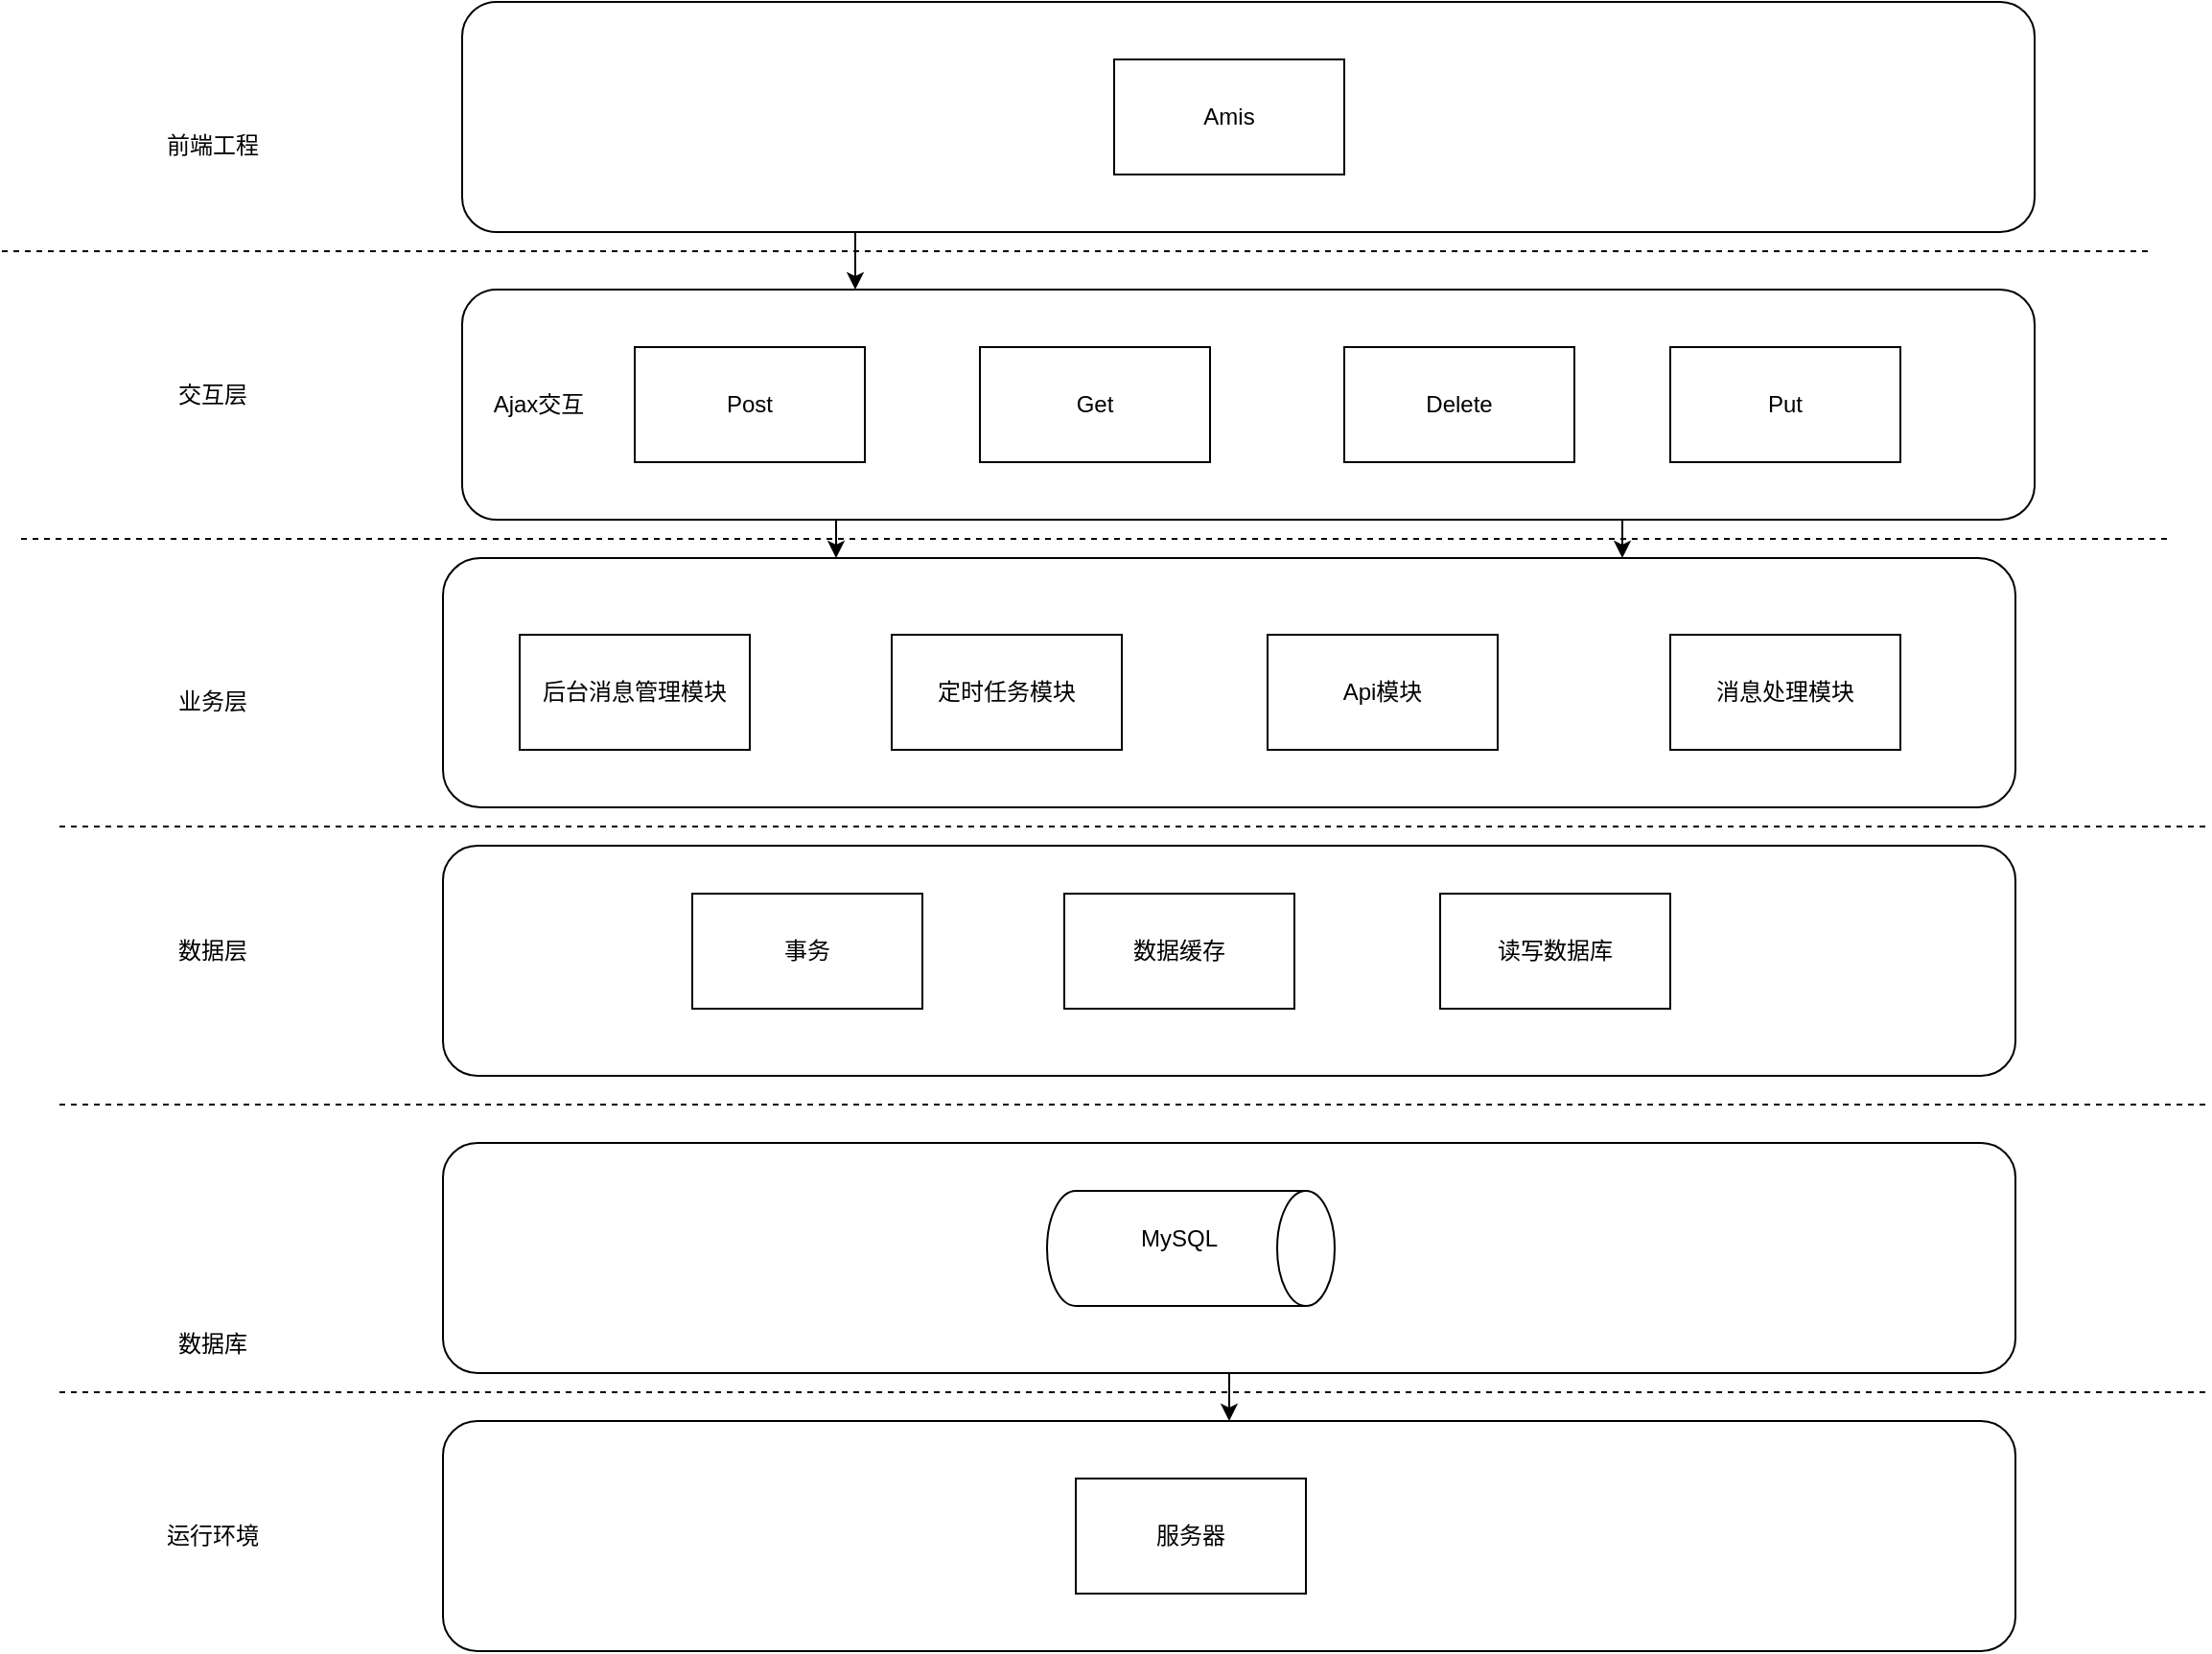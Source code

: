 <mxfile version="21.0.6" type="github">
  <diagram id="prtHgNgQTEPvFCAcTncT" name="Page-1">
    <mxGraphModel dx="1969" dy="647" grid="1" gridSize="10" guides="1" tooltips="1" connect="1" arrows="1" fold="1" page="1" pageScale="1" pageWidth="827" pageHeight="1169" math="0" shadow="0">
      <root>
        <mxCell id="0" />
        <mxCell id="1" parent="0" />
        <mxCell id="iywHWgDSQWEM5n1aMCzX-47" style="edgeStyle=orthogonalEdgeStyle;rounded=0;orthogonalLoop=1;jettySize=auto;html=1;exitX=0.25;exitY=1;exitDx=0;exitDy=0;entryX=0.25;entryY=0;entryDx=0;entryDy=0;" parent="1" source="iywHWgDSQWEM5n1aMCzX-2" target="iywHWgDSQWEM5n1aMCzX-6" edge="1">
          <mxGeometry relative="1" as="geometry" />
        </mxCell>
        <mxCell id="iywHWgDSQWEM5n1aMCzX-2" value="" style="rounded=1;whiteSpace=wrap;html=1;" parent="1" vertex="1">
          <mxGeometry x="130" y="410" width="820" height="120" as="geometry" />
        </mxCell>
        <mxCell id="iywHWgDSQWEM5n1aMCzX-3" value="Amis" style="rounded=0;whiteSpace=wrap;html=1;" parent="1" vertex="1">
          <mxGeometry x="470" y="440" width="120" height="60" as="geometry" />
        </mxCell>
        <mxCell id="iywHWgDSQWEM5n1aMCzX-5" value="" style="rounded=0;whiteSpace=wrap;html=1;" parent="1" vertex="1">
          <mxGeometry x="190" y="600" width="110" height="40" as="geometry" />
        </mxCell>
        <mxCell id="iywHWgDSQWEM5n1aMCzX-48" style="edgeStyle=orthogonalEdgeStyle;rounded=0;orthogonalLoop=1;jettySize=auto;html=1;exitX=0.25;exitY=1;exitDx=0;exitDy=0;entryX=0.25;entryY=0;entryDx=0;entryDy=0;" parent="1" source="iywHWgDSQWEM5n1aMCzX-6" target="iywHWgDSQWEM5n1aMCzX-10" edge="1">
          <mxGeometry relative="1" as="geometry" />
        </mxCell>
        <mxCell id="iywHWgDSQWEM5n1aMCzX-55" style="edgeStyle=orthogonalEdgeStyle;rounded=0;orthogonalLoop=1;jettySize=auto;html=1;exitX=0.75;exitY=1;exitDx=0;exitDy=0;entryX=0.75;entryY=0;entryDx=0;entryDy=0;" parent="1" source="iywHWgDSQWEM5n1aMCzX-6" target="iywHWgDSQWEM5n1aMCzX-10" edge="1">
          <mxGeometry relative="1" as="geometry" />
        </mxCell>
        <mxCell id="iywHWgDSQWEM5n1aMCzX-6" value="" style="rounded=1;whiteSpace=wrap;html=1;" parent="1" vertex="1">
          <mxGeometry x="130" y="560" width="820" height="120" as="geometry" />
        </mxCell>
        <mxCell id="iywHWgDSQWEM5n1aMCzX-7" value="Post" style="rounded=0;whiteSpace=wrap;html=1;" parent="1" vertex="1">
          <mxGeometry x="220" y="590" width="120" height="60" as="geometry" />
        </mxCell>
        <mxCell id="iywHWgDSQWEM5n1aMCzX-8" value="Get" style="rounded=0;whiteSpace=wrap;html=1;" parent="1" vertex="1">
          <mxGeometry x="400" y="590" width="120" height="60" as="geometry" />
        </mxCell>
        <mxCell id="iywHWgDSQWEM5n1aMCzX-9" value="" style="rounded=0;whiteSpace=wrap;html=1;" parent="1" vertex="1">
          <mxGeometry x="170" y="720" width="110" height="40" as="geometry" />
        </mxCell>
        <mxCell id="iywHWgDSQWEM5n1aMCzX-10" value="" style="rounded=1;whiteSpace=wrap;html=1;" parent="1" vertex="1">
          <mxGeometry x="120" y="700" width="820" height="130" as="geometry" />
        </mxCell>
        <mxCell id="iywHWgDSQWEM5n1aMCzX-11" value="后台消息管理模块" style="rounded=0;whiteSpace=wrap;html=1;" parent="1" vertex="1">
          <mxGeometry x="160" y="740" width="120" height="60" as="geometry" />
        </mxCell>
        <mxCell id="iywHWgDSQWEM5n1aMCzX-12" value="定时任务模块" style="rounded=0;whiteSpace=wrap;html=1;" parent="1" vertex="1">
          <mxGeometry x="354" y="740" width="120" height="60" as="geometry" />
        </mxCell>
        <mxCell id="iywHWgDSQWEM5n1aMCzX-13" value="前端工程" style="text;strokeColor=none;align=center;fillColor=none;html=1;verticalAlign=middle;whiteSpace=wrap;rounded=0;" parent="1" vertex="1">
          <mxGeometry x="-90" y="460" width="180" height="50" as="geometry" />
        </mxCell>
        <mxCell id="iywHWgDSQWEM5n1aMCzX-15" value="" style="endArrow=none;dashed=1;html=1;rounded=0;" parent="1" edge="1">
          <mxGeometry width="50" height="50" relative="1" as="geometry">
            <mxPoint x="-110" y="540" as="sourcePoint" />
            <mxPoint x="1010" y="540" as="targetPoint" />
            <Array as="points">
              <mxPoint x="480" y="540" />
            </Array>
          </mxGeometry>
        </mxCell>
        <mxCell id="iywHWgDSQWEM5n1aMCzX-16" value="交互层" style="text;strokeColor=none;align=center;fillColor=none;html=1;verticalAlign=middle;whiteSpace=wrap;rounded=0;" parent="1" vertex="1">
          <mxGeometry x="-90" y="590" width="180" height="50" as="geometry" />
        </mxCell>
        <mxCell id="iywHWgDSQWEM5n1aMCzX-17" value="业务层" style="text;strokeColor=none;align=center;fillColor=none;html=1;verticalAlign=middle;whiteSpace=wrap;rounded=0;" parent="1" vertex="1">
          <mxGeometry x="-90" y="750" width="180" height="50" as="geometry" />
        </mxCell>
        <mxCell id="iywHWgDSQWEM5n1aMCzX-18" value="数据层" style="text;strokeColor=none;align=center;fillColor=none;html=1;verticalAlign=middle;whiteSpace=wrap;rounded=0;" parent="1" vertex="1">
          <mxGeometry x="-90" y="880" width="180" height="50" as="geometry" />
        </mxCell>
        <mxCell id="iywHWgDSQWEM5n1aMCzX-19" value="" style="rounded=0;whiteSpace=wrap;html=1;" parent="1" vertex="1">
          <mxGeometry x="180" y="890" width="110" height="40" as="geometry" />
        </mxCell>
        <mxCell id="iywHWgDSQWEM5n1aMCzX-20" value="" style="rounded=1;whiteSpace=wrap;html=1;" parent="1" vertex="1">
          <mxGeometry x="120" y="850" width="820" height="120" as="geometry" />
        </mxCell>
        <mxCell id="iywHWgDSQWEM5n1aMCzX-21" value="事务" style="rounded=0;whiteSpace=wrap;html=1;" parent="1" vertex="1">
          <mxGeometry x="250" y="875" width="120" height="60" as="geometry" />
        </mxCell>
        <mxCell id="iywHWgDSQWEM5n1aMCzX-22" value="数据缓存" style="rounded=0;whiteSpace=wrap;html=1;" parent="1" vertex="1">
          <mxGeometry x="444" y="875" width="120" height="60" as="geometry" />
        </mxCell>
        <mxCell id="iywHWgDSQWEM5n1aMCzX-57" style="edgeStyle=orthogonalEdgeStyle;rounded=0;orthogonalLoop=1;jettySize=auto;html=1;exitX=0.5;exitY=1;exitDx=0;exitDy=0;entryX=0.5;entryY=0;entryDx=0;entryDy=0;" parent="1" source="iywHWgDSQWEM5n1aMCzX-24" target="iywHWgDSQWEM5n1aMCzX-29" edge="1">
          <mxGeometry relative="1" as="geometry" />
        </mxCell>
        <mxCell id="iywHWgDSQWEM5n1aMCzX-24" value="" style="rounded=1;whiteSpace=wrap;html=1;" parent="1" vertex="1">
          <mxGeometry x="120" y="1005" width="820" height="120" as="geometry" />
        </mxCell>
        <mxCell id="iywHWgDSQWEM5n1aMCzX-27" value="数据库" style="text;strokeColor=none;align=center;fillColor=none;html=1;verticalAlign=middle;whiteSpace=wrap;rounded=0;" parent="1" vertex="1">
          <mxGeometry x="-90" y="1085" width="180" height="50" as="geometry" />
        </mxCell>
        <mxCell id="iywHWgDSQWEM5n1aMCzX-29" value="" style="rounded=1;whiteSpace=wrap;html=1;" parent="1" vertex="1">
          <mxGeometry x="120" y="1150" width="820" height="120" as="geometry" />
        </mxCell>
        <mxCell id="iywHWgDSQWEM5n1aMCzX-30" value="服务器" style="rounded=0;whiteSpace=wrap;html=1;" parent="1" vertex="1">
          <mxGeometry x="450" y="1180" width="120" height="60" as="geometry" />
        </mxCell>
        <mxCell id="iywHWgDSQWEM5n1aMCzX-32" value="运行环境" style="text;strokeColor=none;align=center;fillColor=none;html=1;verticalAlign=middle;whiteSpace=wrap;rounded=0;" parent="1" vertex="1">
          <mxGeometry x="-90" y="1185" width="180" height="50" as="geometry" />
        </mxCell>
        <mxCell id="iywHWgDSQWEM5n1aMCzX-33" value="" style="endArrow=none;dashed=1;html=1;rounded=0;" parent="1" edge="1">
          <mxGeometry width="50" height="50" relative="1" as="geometry">
            <mxPoint x="-100" y="690" as="sourcePoint" />
            <mxPoint x="1020" y="690" as="targetPoint" />
            <Array as="points">
              <mxPoint x="490" y="690" />
            </Array>
          </mxGeometry>
        </mxCell>
        <mxCell id="iywHWgDSQWEM5n1aMCzX-34" value="" style="endArrow=none;dashed=1;html=1;rounded=0;" parent="1" edge="1">
          <mxGeometry width="50" height="50" relative="1" as="geometry">
            <mxPoint x="-80" y="840" as="sourcePoint" />
            <mxPoint x="1040" y="840" as="targetPoint" />
            <Array as="points">
              <mxPoint x="510" y="840" />
            </Array>
          </mxGeometry>
        </mxCell>
        <mxCell id="iywHWgDSQWEM5n1aMCzX-35" value="" style="endArrow=none;dashed=1;html=1;rounded=0;" parent="1" edge="1">
          <mxGeometry width="50" height="50" relative="1" as="geometry">
            <mxPoint x="-80" y="985" as="sourcePoint" />
            <mxPoint x="1040" y="985" as="targetPoint" />
            <Array as="points">
              <mxPoint x="510" y="985" />
            </Array>
          </mxGeometry>
        </mxCell>
        <mxCell id="iywHWgDSQWEM5n1aMCzX-36" value="" style="endArrow=none;dashed=1;html=1;rounded=0;" parent="1" edge="1">
          <mxGeometry width="50" height="50" relative="1" as="geometry">
            <mxPoint x="-80" y="1135" as="sourcePoint" />
            <mxPoint x="1040" y="1135" as="targetPoint" />
            <Array as="points">
              <mxPoint x="510" y="1135" />
            </Array>
          </mxGeometry>
        </mxCell>
        <mxCell id="iywHWgDSQWEM5n1aMCzX-38" value="Delete" style="rounded=0;whiteSpace=wrap;html=1;" parent="1" vertex="1">
          <mxGeometry x="590" y="590" width="120" height="60" as="geometry" />
        </mxCell>
        <mxCell id="iywHWgDSQWEM5n1aMCzX-39" value="Put" style="rounded=0;whiteSpace=wrap;html=1;" parent="1" vertex="1">
          <mxGeometry x="760" y="590" width="120" height="60" as="geometry" />
        </mxCell>
        <mxCell id="iywHWgDSQWEM5n1aMCzX-42" value="Api模块" style="rounded=0;whiteSpace=wrap;html=1;" parent="1" vertex="1">
          <mxGeometry x="550" y="740" width="120" height="60" as="geometry" />
        </mxCell>
        <mxCell id="iywHWgDSQWEM5n1aMCzX-43" value="消息处理模块" style="rounded=0;whiteSpace=wrap;html=1;" parent="1" vertex="1">
          <mxGeometry x="760" y="740" width="120" height="60" as="geometry" />
        </mxCell>
        <mxCell id="iywHWgDSQWEM5n1aMCzX-45" value="Ajax交互" style="text;strokeColor=none;align=center;fillColor=none;html=1;verticalAlign=middle;whiteSpace=wrap;rounded=0;" parent="1" vertex="1">
          <mxGeometry x="140" y="605" width="60" height="30" as="geometry" />
        </mxCell>
        <mxCell id="iywHWgDSQWEM5n1aMCzX-46" value="读写数据库" style="rounded=0;whiteSpace=wrap;html=1;" parent="1" vertex="1">
          <mxGeometry x="640" y="875" width="120" height="60" as="geometry" />
        </mxCell>
        <mxCell id="iywHWgDSQWEM5n1aMCzX-53" value="" style="shape=cylinder3;whiteSpace=wrap;html=1;boundedLbl=1;backgroundOutline=1;size=15;rotation=90;" parent="1" vertex="1">
          <mxGeometry x="480" y="985" width="60" height="150" as="geometry" />
        </mxCell>
        <mxCell id="iywHWgDSQWEM5n1aMCzX-54" value="MySQL" style="text;strokeColor=none;align=center;fillColor=none;html=1;verticalAlign=middle;whiteSpace=wrap;rounded=0;" parent="1" vertex="1">
          <mxGeometry x="474" y="1040" width="60" height="30" as="geometry" />
        </mxCell>
      </root>
    </mxGraphModel>
  </diagram>
</mxfile>
